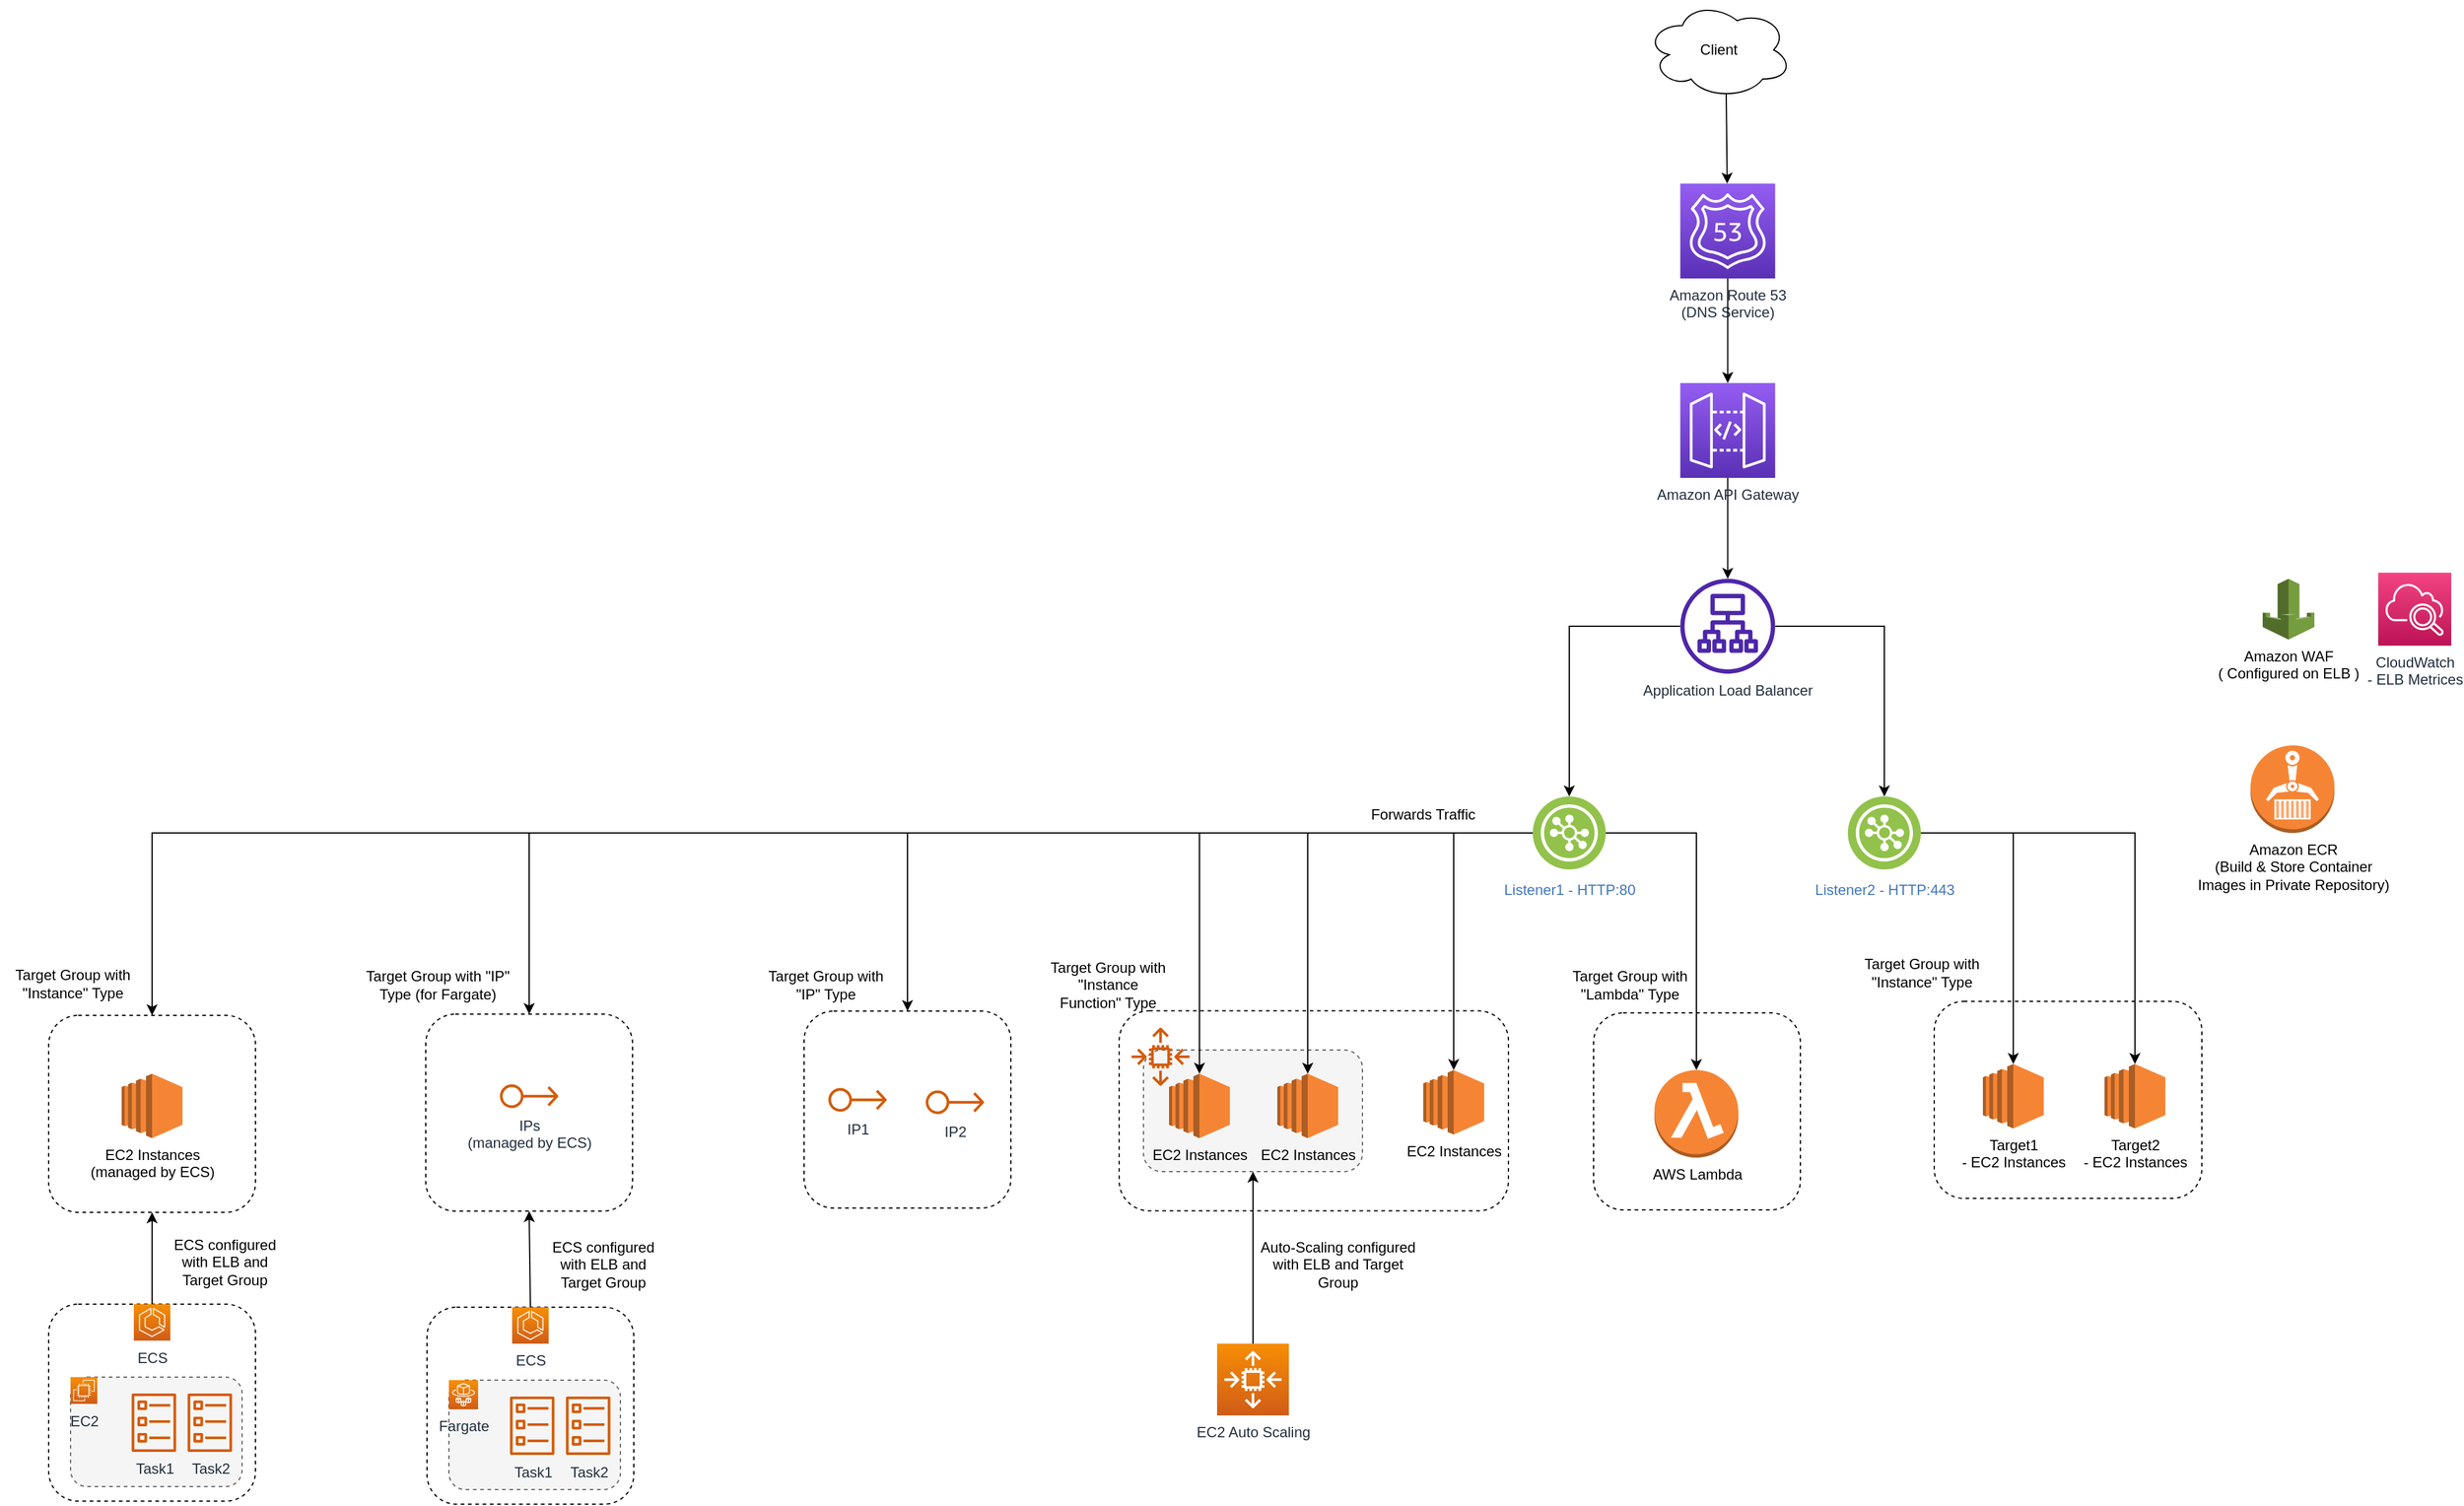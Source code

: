 <mxfile version="20.3.0" type="device"><diagram id="__ksJtK7-5MH5UrOOcdg" name="Page-1"><mxGraphModel dx="2646" dy="1678" grid="1" gridSize="10" guides="1" tooltips="1" connect="1" arrows="1" fold="1" page="1" pageScale="1" pageWidth="850" pageHeight="1100" math="0" shadow="0"><root><mxCell id="0"/><mxCell id="1" parent="0"/><mxCell id="5AKaN0Akjw0j9jSai1ld-18" value="" style="rounded=1;whiteSpace=wrap;html=1;dashed=1;" parent="1" vertex="1"><mxGeometry x="-419" y="656.5" width="170" height="162" as="geometry"/></mxCell><mxCell id="5AKaN0Akjw0j9jSai1ld-5" value="" style="rounded=1;whiteSpace=wrap;html=1;dashed=1;" parent="1" vertex="1"><mxGeometry x="-160" y="656.25" width="320" height="164.5" as="geometry"/></mxCell><mxCell id="ycCjFc4vynSA3hbOtIFr-9" value="" style="rounded=1;whiteSpace=wrap;html=1;dashed=1;fillColor=#f5f5f5;fontColor=#333333;strokeColor=#666666;" parent="1" vertex="1"><mxGeometry x="-140" y="688.5" width="180" height="100" as="geometry"/></mxCell><mxCell id="ycCjFc4vynSA3hbOtIFr-1" value="Client" style="ellipse;shape=cloud;whiteSpace=wrap;html=1;" parent="1" vertex="1"><mxGeometry x="273" y="-174" width="120" height="80" as="geometry"/></mxCell><mxCell id="ycCjFc4vynSA3hbOtIFr-2" value="Amazon Route 53&lt;br&gt;&lt;div&gt;(DNS Service)&lt;/div&gt;&lt;div&gt;&lt;br&gt;&lt;/div&gt;" style="sketch=0;points=[[0,0,0],[0.25,0,0],[0.5,0,0],[0.75,0,0],[1,0,0],[0,1,0],[0.25,1,0],[0.5,1,0],[0.75,1,0],[1,1,0],[0,0.25,0],[0,0.5,0],[0,0.75,0],[1,0.25,0],[1,0.5,0],[1,0.75,0]];outlineConnect=0;fontColor=#232F3E;gradientColor=#945DF2;gradientDirection=north;fillColor=#5A30B5;strokeColor=#ffffff;dashed=0;verticalLabelPosition=bottom;verticalAlign=top;align=center;html=1;fontSize=12;fontStyle=0;aspect=fixed;shape=mxgraph.aws4.resourceIcon;resIcon=mxgraph.aws4.route_53;" parent="1" vertex="1"><mxGeometry x="301.25" y="-24" width="78" height="78" as="geometry"/></mxCell><mxCell id="ycCjFc4vynSA3hbOtIFr-3" value="" style="endArrow=classic;html=1;rounded=0;exitX=0.55;exitY=0.95;exitDx=0;exitDy=0;exitPerimeter=0;" parent="1" source="ycCjFc4vynSA3hbOtIFr-1" target="ycCjFc4vynSA3hbOtIFr-2" edge="1"><mxGeometry width="50" height="50" relative="1" as="geometry"><mxPoint x="400" y="146" as="sourcePoint"/><mxPoint x="450" y="-4" as="targetPoint"/></mxGeometry></mxCell><mxCell id="ycCjFc4vynSA3hbOtIFr-6" value="" style="endArrow=classic;html=1;rounded=0;exitX=0.5;exitY=1;exitDx=0;exitDy=0;exitPerimeter=0;startArrow=none;" parent="1" source="8sEFhXCJSDw4Z440Chyd-1" target="3FJlLK3-CD7P1Wohxqyt-1" edge="1"><mxGeometry width="50" height="50" relative="1" as="geometry"><mxPoint x="400" y="310" as="sourcePoint"/><mxPoint x="340" y="310" as="targetPoint"/></mxGeometry></mxCell><mxCell id="ycCjFc4vynSA3hbOtIFr-7" value="EC2 Instances" style="outlineConnect=0;dashed=0;verticalLabelPosition=bottom;verticalAlign=top;align=center;html=1;shape=mxgraph.aws3.ec2;fillColor=#F58534;gradientColor=none;" parent="1" vertex="1"><mxGeometry x="-119" y="708" width="50" height="53" as="geometry"/></mxCell><mxCell id="ycCjFc4vynSA3hbOtIFr-10" value="Auto-Scaling configured with ELB and Target Group" style="text;html=1;strokeColor=none;fillColor=none;align=center;verticalAlign=middle;whiteSpace=wrap;rounded=0;dashed=1;" parent="1" vertex="1"><mxGeometry x="-45" y="850" width="130" height="30" as="geometry"/></mxCell><mxCell id="ycCjFc4vynSA3hbOtIFr-12" value="&lt;div&gt;CloudWatch &lt;br&gt;&lt;/div&gt;&lt;div&gt;- ELB Metrices&lt;/div&gt;" style="sketch=0;points=[[0,0,0],[0.25,0,0],[0.5,0,0],[0.75,0,0],[1,0,0],[0,1,0],[0.25,1,0],[0.5,1,0],[0.75,1,0],[1,1,0],[0,0.25,0],[0,0.5,0],[0,0.75,0],[1,0.25,0],[1,0.5,0],[1,0.75,0]];points=[[0,0,0],[0.25,0,0],[0.5,0,0],[0.75,0,0],[1,0,0],[0,1,0],[0.25,1,0],[0.5,1,0],[0.75,1,0],[1,1,0],[0,0.25,0],[0,0.5,0],[0,0.75,0],[1,0.25,0],[1,0.5,0],[1,0.75,0]];outlineConnect=0;fontColor=#232F3E;gradientColor=#F34482;gradientDirection=north;fillColor=#BC1356;strokeColor=#ffffff;dashed=0;verticalLabelPosition=bottom;verticalAlign=top;align=center;html=1;fontSize=12;fontStyle=0;aspect=fixed;shape=mxgraph.aws4.resourceIcon;resIcon=mxgraph.aws4.cloudwatch_2;" parent="1" vertex="1"><mxGeometry x="875" y="296" width="60" height="60" as="geometry"/></mxCell><mxCell id="ycCjFc4vynSA3hbOtIFr-35" value="&lt;div&gt;Amazon WAF &lt;br&gt;&lt;/div&gt;&lt;div&gt;( Configured on ELB )&lt;/div&gt;" style="outlineConnect=0;dashed=0;verticalLabelPosition=bottom;verticalAlign=top;align=center;html=1;shape=mxgraph.aws3.waf;fillColor=#759C3E;gradientColor=none;" parent="1" vertex="1"><mxGeometry x="780" y="301" width="42.5" height="50" as="geometry"/></mxCell><mxCell id="ycCjFc4vynSA3hbOtIFr-36" style="edgeStyle=orthogonalEdgeStyle;rounded=0;orthogonalLoop=1;jettySize=auto;html=1;exitX=0.5;exitY=1;exitDx=0;exitDy=0;exitPerimeter=0;" parent="1" source="ycCjFc4vynSA3hbOtIFr-12" target="ycCjFc4vynSA3hbOtIFr-12" edge="1"><mxGeometry relative="1" as="geometry"/></mxCell><mxCell id="GSoswMRioBumPXiffmeP-1" value="" style="sketch=0;outlineConnect=0;fontColor=#232F3E;gradientColor=none;fillColor=#D45B07;strokeColor=none;dashed=0;verticalLabelPosition=bottom;verticalAlign=top;align=center;html=1;fontSize=12;fontStyle=0;aspect=fixed;pointerEvents=1;shape=mxgraph.aws4.auto_scaling2;" parent="1" vertex="1"><mxGeometry x="-150" y="670" width="48" height="48" as="geometry"/></mxCell><mxCell id="-u78DdXO_ubPV5Eq7DE1-2" value="Amazon ECR&lt;br&gt;(Build &amp;amp; Store Container &lt;br&gt;Images in Private Repository)" style="outlineConnect=0;dashed=0;verticalLabelPosition=bottom;verticalAlign=top;align=center;html=1;shape=mxgraph.aws3.ecr;fillColor=#F58534;gradientColor=none;" parent="1" vertex="1"><mxGeometry x="770" y="438" width="69" height="72" as="geometry"/></mxCell><mxCell id="8sEFhXCJSDw4Z440Chyd-1" value="Amazon API Gateway" style="sketch=0;points=[[0,0,0],[0.25,0,0],[0.5,0,0],[0.75,0,0],[1,0,0],[0,1,0],[0.25,1,0],[0.5,1,0],[0.75,1,0],[1,1,0],[0,0.25,0],[0,0.5,0],[0,0.75,0],[1,0.25,0],[1,0.5,0],[1,0.75,0]];outlineConnect=0;fontColor=#232F3E;gradientColor=#945DF2;gradientDirection=north;fillColor=#5A30B5;strokeColor=#ffffff;dashed=0;verticalLabelPosition=bottom;verticalAlign=top;align=center;html=1;fontSize=12;fontStyle=0;aspect=fixed;shape=mxgraph.aws4.resourceIcon;resIcon=mxgraph.aws4.api_gateway;" parent="1" vertex="1"><mxGeometry x="301.25" y="140" width="78" height="78" as="geometry"/></mxCell><mxCell id="8sEFhXCJSDw4Z440Chyd-3" value="" style="endArrow=classic;html=1;rounded=0;exitX=0.5;exitY=1;exitDx=0;exitDy=0;exitPerimeter=0;entryX=0.5;entryY=0;entryDx=0;entryDy=0;entryPerimeter=0;" parent="1" source="ycCjFc4vynSA3hbOtIFr-2" target="8sEFhXCJSDw4Z440Chyd-1" edge="1"><mxGeometry width="50" height="50" relative="1" as="geometry"><mxPoint x="240" y="110" as="sourcePoint"/><mxPoint x="290" y="60" as="targetPoint"/></mxGeometry></mxCell><mxCell id="5AKaN0Akjw0j9jSai1ld-1" value="Listener1 - HTTP:80" style="aspect=fixed;perimeter=ellipsePerimeter;html=1;align=center;shadow=0;dashed=0;fontColor=#4277BB;labelBackgroundColor=#ffffff;fontSize=12;spacingTop=3;image;image=img/lib/ibm/vpc/LoadBalancerListener.svg;" parent="1" vertex="1"><mxGeometry x="180" y="480" width="60" height="60" as="geometry"/></mxCell><mxCell id="5AKaN0Akjw0j9jSai1ld-2" value="Listener2 - HTTP:443" style="aspect=fixed;perimeter=ellipsePerimeter;html=1;align=center;shadow=0;dashed=0;fontColor=#4277BB;labelBackgroundColor=#ffffff;fontSize=12;spacingTop=3;image;image=img/lib/ibm/vpc/LoadBalancerListener.svg;" parent="1" vertex="1"><mxGeometry x="439" y="480" width="60" height="60" as="geometry"/></mxCell><mxCell id="5AKaN0Akjw0j9jSai1ld-3" value="" style="endArrow=classic;html=1;rounded=0;entryX=0.5;entryY=0;entryDx=0;entryDy=0;edgeStyle=orthogonalEdgeStyle;" parent="1" source="3FJlLK3-CD7P1Wohxqyt-1" target="5AKaN0Akjw0j9jSai1ld-1" edge="1"><mxGeometry width="50" height="50" relative="1" as="geometry"><mxPoint x="301.25" y="337" as="sourcePoint"/><mxPoint x="340" y="450" as="targetPoint"/></mxGeometry></mxCell><mxCell id="5AKaN0Akjw0j9jSai1ld-4" value="" style="endArrow=classic;html=1;rounded=0;entryX=0.5;entryY=0;entryDx=0;entryDy=0;edgeStyle=orthogonalEdgeStyle;" parent="1" source="3FJlLK3-CD7P1Wohxqyt-1" target="5AKaN0Akjw0j9jSai1ld-2" edge="1"><mxGeometry width="50" height="50" relative="1" as="geometry"><mxPoint x="379.25" y="337" as="sourcePoint"/><mxPoint x="340" y="450" as="targetPoint"/></mxGeometry></mxCell><mxCell id="5AKaN0Akjw0j9jSai1ld-6" value="EC2 Instances" style="outlineConnect=0;dashed=0;verticalLabelPosition=bottom;verticalAlign=top;align=center;html=1;shape=mxgraph.aws3.ec2;fillColor=#F58534;gradientColor=none;" parent="1" vertex="1"><mxGeometry x="-30" y="708" width="50" height="53" as="geometry"/></mxCell><mxCell id="5AKaN0Akjw0j9jSai1ld-7" value="EC2 Instances" style="outlineConnect=0;dashed=0;verticalLabelPosition=bottom;verticalAlign=top;align=center;html=1;shape=mxgraph.aws3.ec2;fillColor=#F58534;gradientColor=none;" parent="1" vertex="1"><mxGeometry x="90" y="705" width="50" height="53" as="geometry"/></mxCell><mxCell id="5AKaN0Akjw0j9jSai1ld-8" value="Target Group with &quot;Instance Function&quot; Type" style="text;html=1;strokeColor=none;fillColor=none;align=center;verticalAlign=middle;whiteSpace=wrap;rounded=0;dashed=1;" parent="1" vertex="1"><mxGeometry x="-219" y="620" width="100" height="30" as="geometry"/></mxCell><mxCell id="5AKaN0Akjw0j9jSai1ld-9" value="" style="endArrow=classic;html=1;rounded=0;exitX=0;exitY=0.5;exitDx=0;exitDy=0;entryX=0.5;entryY=0;entryDx=0;entryDy=0;entryPerimeter=0;edgeStyle=orthogonalEdgeStyle;" parent="1" source="5AKaN0Akjw0j9jSai1ld-1" target="ycCjFc4vynSA3hbOtIFr-7" edge="1"><mxGeometry width="50" height="50" relative="1" as="geometry"><mxPoint x="200" y="710" as="sourcePoint"/><mxPoint x="250" y="660" as="targetPoint"/></mxGeometry></mxCell><mxCell id="5AKaN0Akjw0j9jSai1ld-10" value="" style="endArrow=classic;html=1;rounded=0;edgeStyle=orthogonalEdgeStyle;" parent="1" source="5AKaN0Akjw0j9jSai1ld-1" target="5AKaN0Akjw0j9jSai1ld-7" edge="1"><mxGeometry width="50" height="50" relative="1" as="geometry"><mxPoint x="200" y="710" as="sourcePoint"/><mxPoint x="250" y="660" as="targetPoint"/></mxGeometry></mxCell><mxCell id="5AKaN0Akjw0j9jSai1ld-11" value="" style="endArrow=classic;html=1;rounded=0;entryX=0.5;entryY=0;entryDx=0;entryDy=0;entryPerimeter=0;edgeStyle=orthogonalEdgeStyle;" parent="1" source="5AKaN0Akjw0j9jSai1ld-1" target="5AKaN0Akjw0j9jSai1ld-6" edge="1"><mxGeometry width="50" height="50" relative="1" as="geometry"><mxPoint x="200" y="710" as="sourcePoint"/><mxPoint x="250" y="660" as="targetPoint"/></mxGeometry></mxCell><mxCell id="5AKaN0Akjw0j9jSai1ld-12" value="" style="rounded=1;whiteSpace=wrap;html=1;dashed=1;" parent="1" vertex="1"><mxGeometry x="230" y="658" width="170" height="162" as="geometry"/></mxCell><mxCell id="5AKaN0Akjw0j9jSai1ld-13" value="AWS Lambda" style="outlineConnect=0;dashed=0;verticalLabelPosition=bottom;verticalAlign=top;align=center;html=1;shape=mxgraph.aws3.lambda_function;fillColor=#F58534;gradientColor=none;" parent="1" vertex="1"><mxGeometry x="280" y="705" width="69" height="72" as="geometry"/></mxCell><mxCell id="5AKaN0Akjw0j9jSai1ld-15" value="Target Group with &quot;Lambda&quot; Type" style="text;html=1;strokeColor=none;fillColor=none;align=center;verticalAlign=middle;whiteSpace=wrap;rounded=0;dashed=1;" parent="1" vertex="1"><mxGeometry x="210" y="620" width="100" height="30" as="geometry"/></mxCell><mxCell id="5AKaN0Akjw0j9jSai1ld-16" value="" style="endArrow=classic;html=1;rounded=0;exitX=1;exitY=0.5;exitDx=0;exitDy=0;entryX=0.5;entryY=0;entryDx=0;entryDy=0;entryPerimeter=0;edgeStyle=orthogonalEdgeStyle;" parent="1" source="5AKaN0Akjw0j9jSai1ld-1" target="5AKaN0Akjw0j9jSai1ld-13" edge="1"><mxGeometry width="50" height="50" relative="1" as="geometry"><mxPoint x="130" y="610" as="sourcePoint"/><mxPoint x="180" y="560" as="targetPoint"/></mxGeometry></mxCell><mxCell id="5AKaN0Akjw0j9jSai1ld-17" value="IP1" style="sketch=0;outlineConnect=0;fontColor=#232F3E;gradientColor=none;fillColor=#D45B07;strokeColor=none;dashed=0;verticalLabelPosition=bottom;verticalAlign=top;align=center;html=1;fontSize=12;fontStyle=0;aspect=fixed;pointerEvents=1;shape=mxgraph.aws4.elastic_ip_address;" parent="1" vertex="1"><mxGeometry x="-399" y="719.5" width="48" height="20" as="geometry"/></mxCell><mxCell id="5AKaN0Akjw0j9jSai1ld-19" value="Target Group with &quot;IP&quot; Type" style="text;html=1;strokeColor=none;fillColor=none;align=center;verticalAlign=middle;whiteSpace=wrap;rounded=0;dashed=1;" parent="1" vertex="1"><mxGeometry x="-451" y="620" width="100" height="30" as="geometry"/></mxCell><mxCell id="5AKaN0Akjw0j9jSai1ld-20" value="IP2" style="sketch=0;outlineConnect=0;fontColor=#232F3E;gradientColor=none;fillColor=#D45B07;strokeColor=none;dashed=0;verticalLabelPosition=bottom;verticalAlign=top;align=center;html=1;fontSize=12;fontStyle=0;aspect=fixed;pointerEvents=1;shape=mxgraph.aws4.elastic_ip_address;" parent="1" vertex="1"><mxGeometry x="-319" y="721.5" width="48" height="20" as="geometry"/></mxCell><mxCell id="5AKaN0Akjw0j9jSai1ld-21" value="" style="endArrow=classic;html=1;rounded=0;entryX=0.5;entryY=0;entryDx=0;entryDy=0;edgeStyle=orthogonalEdgeStyle;" parent="1" source="5AKaN0Akjw0j9jSai1ld-1" target="5AKaN0Akjw0j9jSai1ld-18" edge="1"><mxGeometry width="50" height="50" relative="1" as="geometry"><mxPoint x="-70" y="620" as="sourcePoint"/><mxPoint x="-20" y="570" as="targetPoint"/></mxGeometry></mxCell><mxCell id="5AKaN0Akjw0j9jSai1ld-22" value="" style="rounded=1;whiteSpace=wrap;html=1;dashed=1;" parent="1" vertex="1"><mxGeometry x="510" y="648.5" width="220" height="162" as="geometry"/></mxCell><mxCell id="5AKaN0Akjw0j9jSai1ld-23" value="Target1 &lt;br&gt;- EC2 Instances" style="outlineConnect=0;dashed=0;verticalLabelPosition=bottom;verticalAlign=top;align=center;html=1;shape=mxgraph.aws3.ec2;fillColor=#F58534;gradientColor=none;" parent="1" vertex="1"><mxGeometry x="550" y="700" width="50" height="53" as="geometry"/></mxCell><mxCell id="5AKaN0Akjw0j9jSai1ld-24" value="Target Group with &quot;Instance&quot; Type" style="text;html=1;strokeColor=none;fillColor=none;align=center;verticalAlign=middle;whiteSpace=wrap;rounded=0;dashed=1;" parent="1" vertex="1"><mxGeometry x="450" y="610" width="100" height="30" as="geometry"/></mxCell><mxCell id="5AKaN0Akjw0j9jSai1ld-25" value="" style="endArrow=classic;html=1;rounded=0;exitX=1;exitY=0.5;exitDx=0;exitDy=0;entryX=0.5;entryY=0;entryDx=0;entryDy=0;edgeStyle=orthogonalEdgeStyle;entryPerimeter=0;" parent="1" source="5AKaN0Akjw0j9jSai1ld-2" target="5AKaN0Akjw0j9jSai1ld-23" edge="1"><mxGeometry width="50" height="50" relative="1" as="geometry"><mxPoint x="240" y="690" as="sourcePoint"/><mxPoint x="290" y="640" as="targetPoint"/></mxGeometry></mxCell><mxCell id="5AKaN0Akjw0j9jSai1ld-26" value="Target2 &lt;br&gt;- EC2 Instances" style="outlineConnect=0;dashed=0;verticalLabelPosition=bottom;verticalAlign=top;align=center;html=1;shape=mxgraph.aws3.ec2;fillColor=#F58534;gradientColor=none;" parent="1" vertex="1"><mxGeometry x="650" y="700" width="50" height="53" as="geometry"/></mxCell><mxCell id="5AKaN0Akjw0j9jSai1ld-27" value="" style="endArrow=classic;html=1;rounded=0;exitX=1;exitY=0.5;exitDx=0;exitDy=0;entryX=0.5;entryY=0;entryDx=0;entryDy=0;entryPerimeter=0;edgeStyle=orthogonalEdgeStyle;" parent="1" source="5AKaN0Akjw0j9jSai1ld-2" target="5AKaN0Akjw0j9jSai1ld-26" edge="1"><mxGeometry width="50" height="50" relative="1" as="geometry"><mxPoint x="470" y="680" as="sourcePoint"/><mxPoint x="520" y="630" as="targetPoint"/></mxGeometry></mxCell><mxCell id="5AKaN0Akjw0j9jSai1ld-28" value="Forwards Traffic" style="text;html=1;strokeColor=none;fillColor=none;align=center;verticalAlign=middle;whiteSpace=wrap;rounded=0;dashed=1;" parent="1" vertex="1"><mxGeometry x="40" y="480" width="100" height="30" as="geometry"/></mxCell><mxCell id="5AKaN0Akjw0j9jSai1ld-29" value="" style="rounded=1;whiteSpace=wrap;html=1;dashed=1;" parent="1" vertex="1"><mxGeometry x="-730" y="659" width="170" height="162" as="geometry"/></mxCell><mxCell id="5AKaN0Akjw0j9jSai1ld-30" value="Target Group with &quot;IP&quot; Type (for Fargate)" style="text;html=1;strokeColor=none;fillColor=none;align=center;verticalAlign=middle;whiteSpace=wrap;rounded=0;dashed=1;" parent="1" vertex="1"><mxGeometry x="-780" y="620" width="120" height="30" as="geometry"/></mxCell><mxCell id="5AKaN0Akjw0j9jSai1ld-31" value="" style="endArrow=classic;html=1;rounded=0;exitX=0;exitY=0.5;exitDx=0;exitDy=0;entryX=0.5;entryY=0;entryDx=0;entryDy=0;edgeStyle=orthogonalEdgeStyle;" parent="1" source="5AKaN0Akjw0j9jSai1ld-1" target="5AKaN0Akjw0j9jSai1ld-29" edge="1"><mxGeometry width="50" height="50" relative="1" as="geometry"><mxPoint x="-470" y="750" as="sourcePoint"/><mxPoint x="-420" y="700" as="targetPoint"/></mxGeometry></mxCell><mxCell id="5AKaN0Akjw0j9jSai1ld-32" value="" style="rounded=1;whiteSpace=wrap;html=1;dashed=1;" parent="1" vertex="1"><mxGeometry x="-729" y="900" width="170" height="162" as="geometry"/></mxCell><mxCell id="5AKaN0Akjw0j9jSai1ld-33" value="ECS" style="sketch=0;points=[[0,0,0],[0.25,0,0],[0.5,0,0],[0.75,0,0],[1,0,0],[0,1,0],[0.25,1,0],[0.5,1,0],[0.75,1,0],[1,1,0],[0,0.25,0],[0,0.5,0],[0,0.75,0],[1,0.25,0],[1,0.5,0],[1,0.75,0]];outlineConnect=0;fontColor=#232F3E;gradientColor=#F78E04;gradientDirection=north;fillColor=#D05C17;strokeColor=#ffffff;dashed=0;verticalLabelPosition=bottom;verticalAlign=top;align=center;html=1;fontSize=12;fontStyle=0;aspect=fixed;shape=mxgraph.aws4.resourceIcon;resIcon=mxgraph.aws4.ecs;" parent="1" vertex="1"><mxGeometry x="-659" y="900" width="30" height="30" as="geometry"/></mxCell><mxCell id="5AKaN0Akjw0j9jSai1ld-35" value="" style="rounded=1;whiteSpace=wrap;html=1;dashed=1;fillColor=#f5f5f5;fontColor=#333333;strokeColor=#666666;" parent="1" vertex="1"><mxGeometry x="-711" y="960" width="141" height="90" as="geometry"/></mxCell><mxCell id="5AKaN0Akjw0j9jSai1ld-34" value="Task1" style="sketch=0;outlineConnect=0;fontColor=#232F3E;gradientColor=none;fillColor=#D45B07;strokeColor=none;dashed=0;verticalLabelPosition=bottom;verticalAlign=top;align=center;html=1;fontSize=12;fontStyle=0;aspect=fixed;pointerEvents=1;shape=mxgraph.aws4.ecs_task;" parent="1" vertex="1"><mxGeometry x="-661" y="973.5" width="37" height="48" as="geometry"/></mxCell><mxCell id="5AKaN0Akjw0j9jSai1ld-36" value="Task2" style="sketch=0;outlineConnect=0;fontColor=#232F3E;gradientColor=none;fillColor=#D45B07;strokeColor=none;dashed=0;verticalLabelPosition=bottom;verticalAlign=top;align=center;html=1;fontSize=12;fontStyle=0;aspect=fixed;pointerEvents=1;shape=mxgraph.aws4.ecs_task;" parent="1" vertex="1"><mxGeometry x="-615" y="973.5" width="37" height="48" as="geometry"/></mxCell><mxCell id="5AKaN0Akjw0j9jSai1ld-37" value="Fargate" style="sketch=0;points=[[0,0,0],[0.25,0,0],[0.5,0,0],[0.75,0,0],[1,0,0],[0,1,0],[0.25,1,0],[0.5,1,0],[0.75,1,0],[1,1,0],[0,0.25,0],[0,0.5,0],[0,0.75,0],[1,0.25,0],[1,0.5,0],[1,0.75,0]];outlineConnect=0;fontColor=#232F3E;gradientColor=#F78E04;gradientDirection=north;fillColor=#D05C17;strokeColor=#ffffff;dashed=0;verticalLabelPosition=bottom;verticalAlign=top;align=center;html=1;fontSize=12;fontStyle=0;aspect=fixed;shape=mxgraph.aws4.resourceIcon;resIcon=mxgraph.aws4.fargate;" parent="1" vertex="1"><mxGeometry x="-711" y="960" width="24" height="24" as="geometry"/></mxCell><mxCell id="5AKaN0Akjw0j9jSai1ld-38" value="" style="endArrow=classic;html=1;rounded=0;exitX=0.5;exitY=0;exitDx=0;exitDy=0;exitPerimeter=0;entryX=0.5;entryY=1;entryDx=0;entryDy=0;" parent="1" source="5AKaN0Akjw0j9jSai1ld-33" target="5AKaN0Akjw0j9jSai1ld-29" edge="1"><mxGeometry width="50" height="50" relative="1" as="geometry"><mxPoint x="-590" y="820" as="sourcePoint"/><mxPoint x="-540" y="770" as="targetPoint"/></mxGeometry></mxCell><mxCell id="5AKaN0Akjw0j9jSai1ld-39" value="ECS configured with ELB and Target Group" style="text;html=1;strokeColor=none;fillColor=none;align=center;verticalAlign=middle;whiteSpace=wrap;rounded=0;dashed=1;" parent="1" vertex="1"><mxGeometry x="-638" y="850" width="108" height="30" as="geometry"/></mxCell><mxCell id="V-TWk_motYdJUrmZWia4-1" value="" style="rounded=1;whiteSpace=wrap;html=1;dashed=1;" parent="1" vertex="1"><mxGeometry x="-1040" y="660" width="170" height="162" as="geometry"/></mxCell><mxCell id="V-TWk_motYdJUrmZWia4-2" value="Target Group with &quot;Instance&quot; Type" style="text;html=1;strokeColor=none;fillColor=none;align=center;verticalAlign=middle;whiteSpace=wrap;rounded=0;dashed=1;" parent="1" vertex="1"><mxGeometry x="-1080" y="618.5" width="120" height="30" as="geometry"/></mxCell><mxCell id="V-TWk_motYdJUrmZWia4-3" value="" style="rounded=1;whiteSpace=wrap;html=1;dashed=1;" parent="1" vertex="1"><mxGeometry x="-1040" y="897.5" width="170" height="162" as="geometry"/></mxCell><mxCell id="V-TWk_motYdJUrmZWia4-4" value="ECS" style="sketch=0;points=[[0,0,0],[0.25,0,0],[0.5,0,0],[0.75,0,0],[1,0,0],[0,1,0],[0.25,1,0],[0.5,1,0],[0.75,1,0],[1,1,0],[0,0.25,0],[0,0.5,0],[0,0.75,0],[1,0.25,0],[1,0.5,0],[1,0.75,0]];outlineConnect=0;fontColor=#232F3E;gradientColor=#F78E04;gradientDirection=north;fillColor=#D05C17;strokeColor=#ffffff;dashed=0;verticalLabelPosition=bottom;verticalAlign=top;align=center;html=1;fontSize=12;fontStyle=0;aspect=fixed;shape=mxgraph.aws4.resourceIcon;resIcon=mxgraph.aws4.ecs;" parent="1" vertex="1"><mxGeometry x="-970" y="897.5" width="30" height="30" as="geometry"/></mxCell><mxCell id="V-TWk_motYdJUrmZWia4-5" value="" style="rounded=1;whiteSpace=wrap;html=1;dashed=1;fillColor=#f5f5f5;fontColor=#333333;strokeColor=#666666;" parent="1" vertex="1"><mxGeometry x="-1022" y="957.5" width="141" height="90" as="geometry"/></mxCell><mxCell id="V-TWk_motYdJUrmZWia4-6" value="Task1" style="sketch=0;outlineConnect=0;fontColor=#232F3E;gradientColor=none;fillColor=#D45B07;strokeColor=none;dashed=0;verticalLabelPosition=bottom;verticalAlign=top;align=center;html=1;fontSize=12;fontStyle=0;aspect=fixed;pointerEvents=1;shape=mxgraph.aws4.ecs_task;" parent="1" vertex="1"><mxGeometry x="-972" y="971" width="37" height="48" as="geometry"/></mxCell><mxCell id="V-TWk_motYdJUrmZWia4-7" value="Task2" style="sketch=0;outlineConnect=0;fontColor=#232F3E;gradientColor=none;fillColor=#D45B07;strokeColor=none;dashed=0;verticalLabelPosition=bottom;verticalAlign=top;align=center;html=1;fontSize=12;fontStyle=0;aspect=fixed;pointerEvents=1;shape=mxgraph.aws4.ecs_task;" parent="1" vertex="1"><mxGeometry x="-926" y="971" width="37" height="48" as="geometry"/></mxCell><mxCell id="V-TWk_motYdJUrmZWia4-9" value="" style="endArrow=classic;html=1;rounded=0;exitX=0.5;exitY=0;exitDx=0;exitDy=0;exitPerimeter=0;" parent="1" source="V-TWk_motYdJUrmZWia4-4" target="V-TWk_motYdJUrmZWia4-1" edge="1"><mxGeometry width="50" height="50" relative="1" as="geometry"><mxPoint x="-901" y="817.5" as="sourcePoint"/><mxPoint x="-956" y="818.5" as="targetPoint"/></mxGeometry></mxCell><mxCell id="V-TWk_motYdJUrmZWia4-10" value="ECS configured with ELB and Target Group" style="text;html=1;strokeColor=none;fillColor=none;align=center;verticalAlign=middle;whiteSpace=wrap;rounded=0;dashed=1;" parent="1" vertex="1"><mxGeometry x="-949" y="847.5" width="108" height="30" as="geometry"/></mxCell><mxCell id="V-TWk_motYdJUrmZWia4-11" value="EC2" style="sketch=0;points=[[0,0,0],[0.25,0,0],[0.5,0,0],[0.75,0,0],[1,0,0],[0,1,0],[0.25,1,0],[0.5,1,0],[0.75,1,0],[1,1,0],[0,0.25,0],[0,0.5,0],[0,0.75,0],[1,0.25,0],[1,0.5,0],[1,0.75,0]];outlineConnect=0;fontColor=#232F3E;gradientColor=#F78E04;gradientDirection=north;fillColor=#D05C17;strokeColor=#ffffff;dashed=0;verticalLabelPosition=bottom;verticalAlign=top;align=center;html=1;fontSize=12;fontStyle=0;aspect=fixed;shape=mxgraph.aws4.resourceIcon;resIcon=mxgraph.aws4.ec2;" parent="1" vertex="1"><mxGeometry x="-1022" y="957.5" width="22" height="22" as="geometry"/></mxCell><mxCell id="V-TWk_motYdJUrmZWia4-12" value="IPs &lt;br&gt;(managed by ECS)" style="sketch=0;outlineConnect=0;fontColor=#232F3E;gradientColor=none;fillColor=#D45B07;strokeColor=none;dashed=0;verticalLabelPosition=bottom;verticalAlign=top;align=center;html=1;fontSize=12;fontStyle=0;aspect=fixed;pointerEvents=1;shape=mxgraph.aws4.elastic_ip_address;" parent="1" vertex="1"><mxGeometry x="-669" y="716.5" width="48" height="20" as="geometry"/></mxCell><mxCell id="V-TWk_motYdJUrmZWia4-13" value="EC2 Instances&lt;br&gt;(managed by ECS)" style="outlineConnect=0;dashed=0;verticalLabelPosition=bottom;verticalAlign=top;align=center;html=1;shape=mxgraph.aws3.ec2;fillColor=#F58534;gradientColor=none;" parent="1" vertex="1"><mxGeometry x="-980" y="708" width="50" height="53" as="geometry"/></mxCell><mxCell id="V-TWk_motYdJUrmZWia4-14" value="" style="endArrow=classic;html=1;rounded=0;exitX=0;exitY=0.5;exitDx=0;exitDy=0;entryX=0.5;entryY=0;entryDx=0;entryDy=0;edgeStyle=orthogonalEdgeStyle;" parent="1" source="5AKaN0Akjw0j9jSai1ld-1" target="V-TWk_motYdJUrmZWia4-1" edge="1"><mxGeometry width="50" height="50" relative="1" as="geometry"><mxPoint x="-520" y="500" as="sourcePoint"/><mxPoint x="-790" y="760" as="targetPoint"/></mxGeometry></mxCell><mxCell id="V-TWk_motYdJUrmZWia4-16" value="EC2 Auto Scaling" style="sketch=0;points=[[0,0,0],[0.25,0,0],[0.5,0,0],[0.75,0,0],[1,0,0],[0,1,0],[0.25,1,0],[0.5,1,0],[0.75,1,0],[1,1,0],[0,0.25,0],[0,0.5,0],[0,0.75,0],[1,0.25,0],[1,0.5,0],[1,0.75,0]];outlineConnect=0;fontColor=#232F3E;gradientColor=#F78E04;gradientDirection=north;fillColor=#D05C17;strokeColor=#ffffff;dashed=0;verticalLabelPosition=bottom;verticalAlign=top;align=center;html=1;fontSize=12;fontStyle=0;aspect=fixed;shape=mxgraph.aws4.resourceIcon;resIcon=mxgraph.aws4.auto_scaling2;" parent="1" vertex="1"><mxGeometry x="-79.5" y="930" width="59" height="59" as="geometry"/></mxCell><mxCell id="V-TWk_motYdJUrmZWia4-17" value="" style="endArrow=classic;html=1;rounded=0;exitX=0.5;exitY=0;exitDx=0;exitDy=0;exitPerimeter=0;" parent="1" source="V-TWk_motYdJUrmZWia4-16" target="ycCjFc4vynSA3hbOtIFr-9" edge="1"><mxGeometry width="50" height="50" relative="1" as="geometry"><mxPoint x="-360" y="820" as="sourcePoint"/><mxPoint x="-310" y="770" as="targetPoint"/></mxGeometry></mxCell><mxCell id="3FJlLK3-CD7P1Wohxqyt-1" value="Application Load Balancer" style="sketch=0;outlineConnect=0;fontColor=#232F3E;gradientColor=none;fillColor=#4D27AA;strokeColor=none;dashed=0;verticalLabelPosition=bottom;verticalAlign=top;align=center;html=1;fontSize=12;fontStyle=0;aspect=fixed;pointerEvents=1;shape=mxgraph.aws4.application_load_balancer;" vertex="1" parent="1"><mxGeometry x="301.25" y="301" width="78" height="78" as="geometry"/></mxCell></root></mxGraphModel></diagram></mxfile>